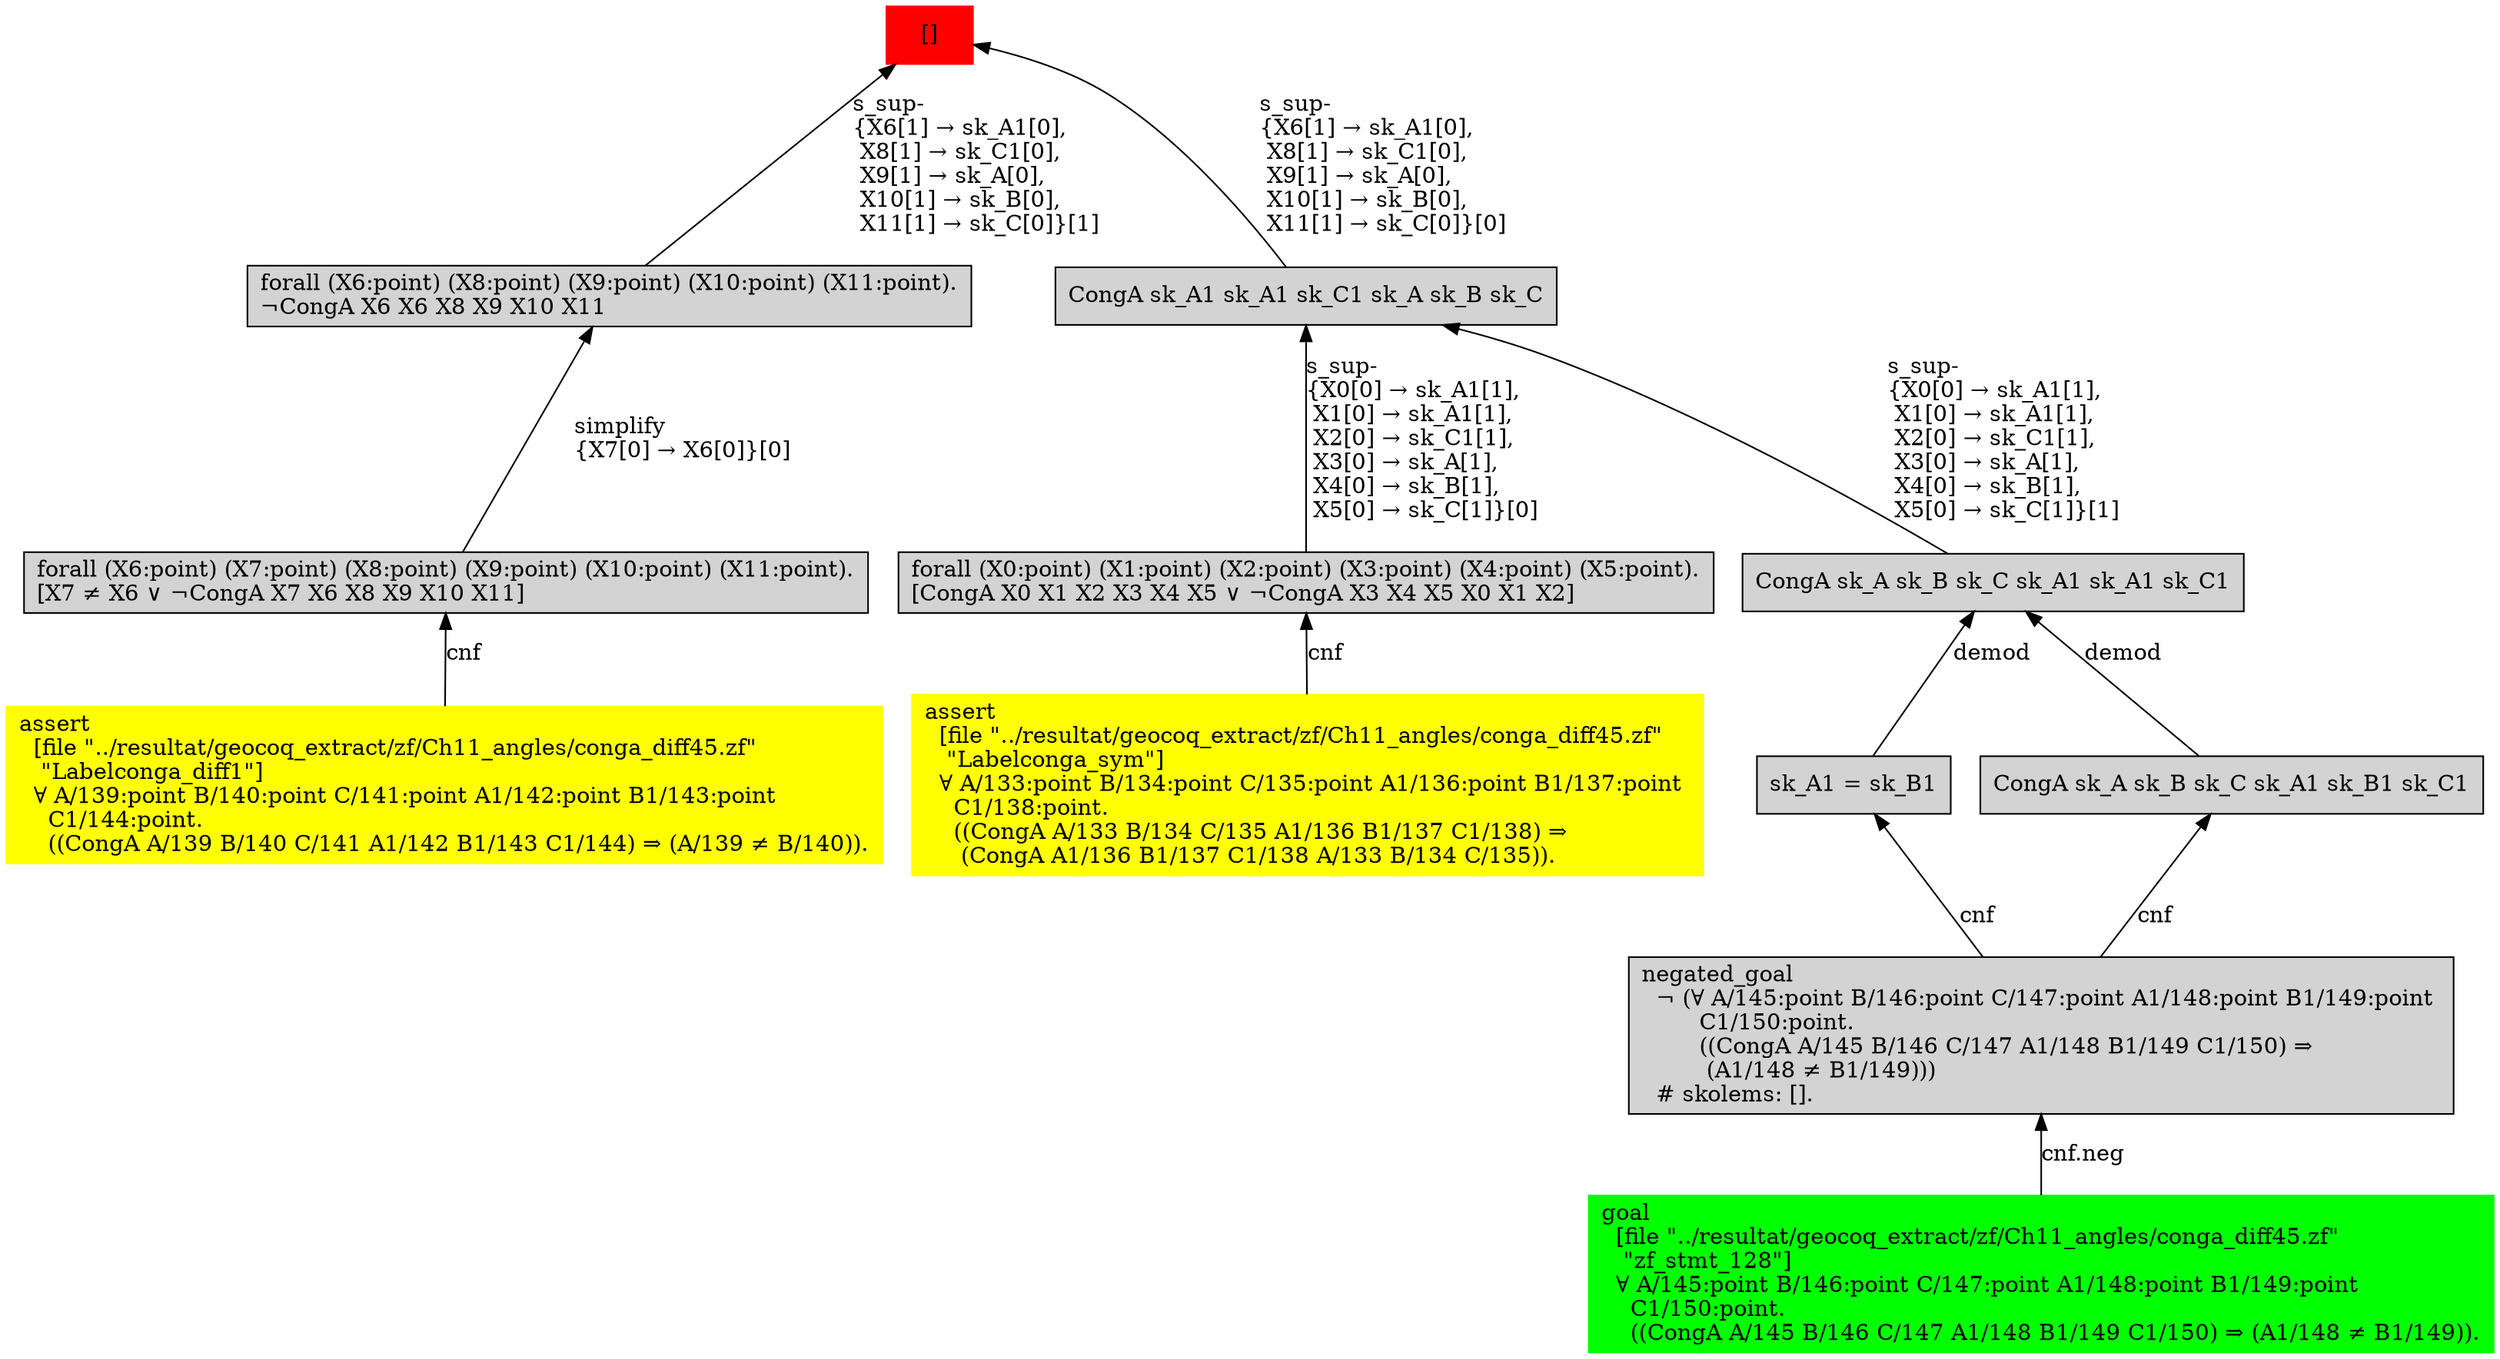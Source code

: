 digraph "unsat_graph" {
  vertex_0 [color=red, label="[]", shape=box, style=filled];
  vertex_0 -> vertex_1 [label="s_sup-\l\{X6[1] → sk_A1[0], \l X8[1] → sk_C1[0], \l X9[1] → sk_A[0], \l X10[1] → sk_B[0], \l X11[1] → sk_C[0]\}[1]\l", dir="back"];
  vertex_1 [shape=box, label="forall (X6:point) (X8:point) (X9:point) (X10:point) (X11:point).\l¬CongA X6 X6 X8 X9 X10 X11\l", style=filled];
  vertex_1 -> vertex_2 [label="simplify\l\{X7[0] → X6[0]\}[0]\l", dir="back"];
  vertex_2 [shape=box, label="forall (X6:point) (X7:point) (X8:point) (X9:point) (X10:point) (X11:point).\l[X7 ≠ X6 ∨ ¬CongA X7 X6 X8 X9 X10 X11]\l", style=filled];
  vertex_2 -> vertex_3 [label="cnf", dir="back"];
  vertex_3 [color=yellow, shape=box, label="assert\l  [file \"../resultat/geocoq_extract/zf/Ch11_angles/conga_diff45.zf\" \l   \"Labelconga_diff1\"]\l  ∀ A/139:point B/140:point C/141:point A1/142:point B1/143:point \l    C1/144:point.\l    ((CongA A/139 B/140 C/141 A1/142 B1/143 C1/144) ⇒ (A/139 ≠ B/140)).\l", style=filled];
  vertex_0 -> vertex_4 [label="s_sup-\l\{X6[1] → sk_A1[0], \l X8[1] → sk_C1[0], \l X9[1] → sk_A[0], \l X10[1] → sk_B[0], \l X11[1] → sk_C[0]\}[0]\l", dir="back"];
  vertex_4 [shape=box, label="CongA sk_A1 sk_A1 sk_C1 sk_A sk_B sk_C\l", style=filled];
  vertex_4 -> vertex_5 [label="s_sup-\l\{X0[0] → sk_A1[1], \l X1[0] → sk_A1[1], \l X2[0] → sk_C1[1], \l X3[0] → sk_A[1], \l X4[0] → sk_B[1], \l X5[0] → sk_C[1]\}[0]\l", dir="back"];
  vertex_5 [shape=box, label="forall (X0:point) (X1:point) (X2:point) (X3:point) (X4:point) (X5:point).\l[CongA X0 X1 X2 X3 X4 X5 ∨ ¬CongA X3 X4 X5 X0 X1 X2]\l", style=filled];
  vertex_5 -> vertex_6 [label="cnf", dir="back"];
  vertex_6 [color=yellow, shape=box, label="assert\l  [file \"../resultat/geocoq_extract/zf/Ch11_angles/conga_diff45.zf\" \l   \"Labelconga_sym\"]\l  ∀ A/133:point B/134:point C/135:point A1/136:point B1/137:point \l    C1/138:point.\l    ((CongA A/133 B/134 C/135 A1/136 B1/137 C1/138) ⇒\l     (CongA A1/136 B1/137 C1/138 A/133 B/134 C/135)).\l", style=filled];
  vertex_4 -> vertex_7 [label="s_sup-\l\{X0[0] → sk_A1[1], \l X1[0] → sk_A1[1], \l X2[0] → sk_C1[1], \l X3[0] → sk_A[1], \l X4[0] → sk_B[1], \l X5[0] → sk_C[1]\}[1]\l", dir="back"];
  vertex_7 [shape=box, label="CongA sk_A sk_B sk_C sk_A1 sk_A1 sk_C1\l", style=filled];
  vertex_7 -> vertex_8 [label="demod", dir="back"];
  vertex_8 [shape=box, label="sk_A1 = sk_B1\l", style=filled];
  vertex_8 -> vertex_9 [label="cnf", dir="back"];
  vertex_9 [shape=box, label="negated_goal\l  ¬ (∀ A/145:point B/146:point C/147:point A1/148:point B1/149:point \l        C1/150:point.\l        ((CongA A/145 B/146 C/147 A1/148 B1/149 C1/150) ⇒\l         (A1/148 ≠ B1/149)))\l  # skolems: [].\l", style=filled];
  vertex_9 -> vertex_10 [label="cnf.neg", dir="back"];
  vertex_10 [color=green, shape=box, label="goal\l  [file \"../resultat/geocoq_extract/zf/Ch11_angles/conga_diff45.zf\" \l   \"zf_stmt_128\"]\l  ∀ A/145:point B/146:point C/147:point A1/148:point B1/149:point \l    C1/150:point.\l    ((CongA A/145 B/146 C/147 A1/148 B1/149 C1/150) ⇒ (A1/148 ≠ B1/149)).\l", style=filled];
  vertex_7 -> vertex_11 [label="demod", dir="back"];
  vertex_11 [shape=box, label="CongA sk_A sk_B sk_C sk_A1 sk_B1 sk_C1\l", style=filled];
  vertex_11 -> vertex_9 [label="cnf", dir="back"];
  }


